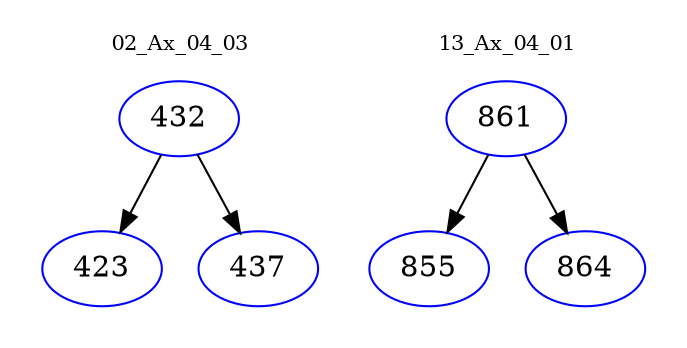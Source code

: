 digraph{
subgraph cluster_0 {
color = white
label = "02_Ax_04_03";
fontsize=10;
T0_432 [label="432", color="blue"]
T0_432 -> T0_423 [color="black"]
T0_423 [label="423", color="blue"]
T0_432 -> T0_437 [color="black"]
T0_437 [label="437", color="blue"]
}
subgraph cluster_1 {
color = white
label = "13_Ax_04_01";
fontsize=10;
T1_861 [label="861", color="blue"]
T1_861 -> T1_855 [color="black"]
T1_855 [label="855", color="blue"]
T1_861 -> T1_864 [color="black"]
T1_864 [label="864", color="blue"]
}
}
